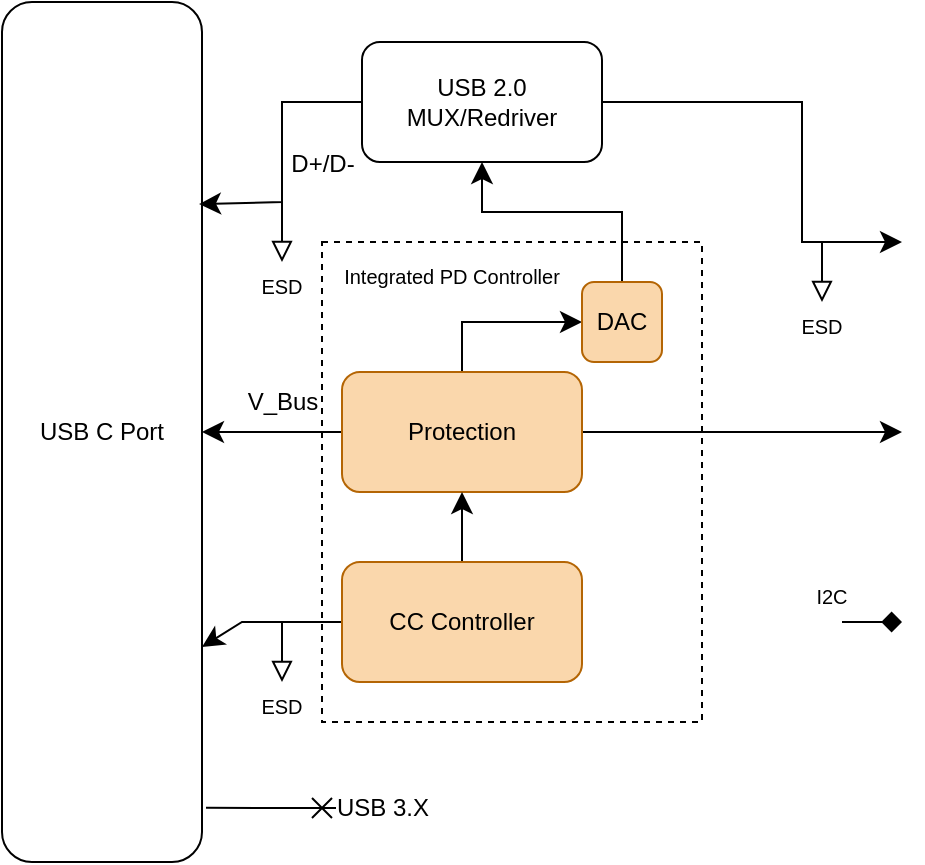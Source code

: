 <mxfile version="24.4.0" type="device">
  <diagram name="Seite-1" id="w2n9hVFDd_Ky86ZuLnBp">
    <mxGraphModel dx="546" dy="506" grid="1" gridSize="10" guides="1" tooltips="1" connect="1" arrows="1" fold="1" page="1" pageScale="1" pageWidth="827" pageHeight="1169" math="0" shadow="0">
      <root>
        <mxCell id="0" />
        <mxCell id="1" parent="0" />
        <mxCell id="KFqctfKkBjUBF4naZkuh-1" value="USB C Port" style="rounded=1;whiteSpace=wrap;html=1;" vertex="1" parent="1">
          <mxGeometry x="40" y="90" width="100" height="430" as="geometry" />
        </mxCell>
        <mxCell id="KFqctfKkBjUBF4naZkuh-10" value="D+/D-" style="edgeStyle=none;curved=0;rounded=0;orthogonalLoop=1;jettySize=auto;html=1;entryX=0.985;entryY=0.235;entryDx=0;entryDy=0;fontSize=12;startSize=8;endSize=8;exitX=0;exitY=0.5;exitDx=0;exitDy=0;entryPerimeter=0;" edge="1" parent="1" source="KFqctfKkBjUBF4naZkuh-2" target="KFqctfKkBjUBF4naZkuh-1">
          <mxGeometry x="0.071" y="20" relative="1" as="geometry">
            <Array as="points">
              <mxPoint x="180" y="140" />
              <mxPoint x="180" y="190" />
            </Array>
            <mxPoint as="offset" />
          </mxGeometry>
        </mxCell>
        <mxCell id="KFqctfKkBjUBF4naZkuh-28" style="edgeStyle=none;curved=0;rounded=0;orthogonalLoop=1;jettySize=auto;html=1;fontSize=12;startSize=8;endSize=8;" edge="1" parent="1" source="KFqctfKkBjUBF4naZkuh-2">
          <mxGeometry relative="1" as="geometry">
            <mxPoint x="490.0" y="210" as="targetPoint" />
            <Array as="points">
              <mxPoint x="440" y="140" />
              <mxPoint x="440" y="210" />
            </Array>
          </mxGeometry>
        </mxCell>
        <mxCell id="KFqctfKkBjUBF4naZkuh-2" value="USB 2.0 MUX/Redriver" style="rounded=1;whiteSpace=wrap;html=1;" vertex="1" parent="1">
          <mxGeometry x="220" y="110" width="120" height="60" as="geometry" />
        </mxCell>
        <mxCell id="KFqctfKkBjUBF4naZkuh-13" style="edgeStyle=none;curved=1;rounded=0;orthogonalLoop=1;jettySize=auto;html=1;fontSize=12;startSize=8;endSize=8;" edge="1" parent="1" source="KFqctfKkBjUBF4naZkuh-4" target="KFqctfKkBjUBF4naZkuh-1">
          <mxGeometry relative="1" as="geometry" />
        </mxCell>
        <mxCell id="KFqctfKkBjUBF4naZkuh-15" value="V_Bus" style="edgeLabel;html=1;align=center;verticalAlign=middle;resizable=0;points=[];fontSize=12;" vertex="1" connectable="0" parent="KFqctfKkBjUBF4naZkuh-13">
          <mxGeometry x="-0.15" y="3" relative="1" as="geometry">
            <mxPoint y="-18" as="offset" />
          </mxGeometry>
        </mxCell>
        <mxCell id="KFqctfKkBjUBF4naZkuh-24" style="edgeStyle=none;curved=0;rounded=0;orthogonalLoop=1;jettySize=auto;html=1;fontSize=12;startSize=8;endSize=8;" edge="1" parent="1" source="KFqctfKkBjUBF4naZkuh-4" target="KFqctfKkBjUBF4naZkuh-6">
          <mxGeometry relative="1" as="geometry">
            <Array as="points">
              <mxPoint x="270" y="250" />
            </Array>
          </mxGeometry>
        </mxCell>
        <mxCell id="KFqctfKkBjUBF4naZkuh-29" style="edgeStyle=none;curved=1;rounded=0;orthogonalLoop=1;jettySize=auto;html=1;fontSize=12;startSize=8;endSize=8;" edge="1" parent="1" source="KFqctfKkBjUBF4naZkuh-4">
          <mxGeometry relative="1" as="geometry">
            <mxPoint x="490.0" y="305" as="targetPoint" />
          </mxGeometry>
        </mxCell>
        <mxCell id="KFqctfKkBjUBF4naZkuh-4" value="Protection" style="rounded=1;whiteSpace=wrap;html=1;fillColor=#fad7ac;strokeColor=#b46504;" vertex="1" parent="1">
          <mxGeometry x="210" y="275" width="120" height="60" as="geometry" />
        </mxCell>
        <mxCell id="KFqctfKkBjUBF4naZkuh-19" style="edgeStyle=none;curved=0;rounded=0;orthogonalLoop=1;jettySize=auto;html=1;fontSize=12;startSize=8;endSize=8;entryX=1;entryY=0.75;entryDx=0;entryDy=0;" edge="1" parent="1" source="KFqctfKkBjUBF4naZkuh-5" target="KFqctfKkBjUBF4naZkuh-1">
          <mxGeometry relative="1" as="geometry">
            <mxPoint x="170" y="400" as="targetPoint" />
            <Array as="points">
              <mxPoint x="160" y="400" />
            </Array>
          </mxGeometry>
        </mxCell>
        <mxCell id="KFqctfKkBjUBF4naZkuh-27" style="edgeStyle=none;curved=1;rounded=0;orthogonalLoop=1;jettySize=auto;html=1;fontSize=12;startSize=8;endSize=8;" edge="1" parent="1" source="KFqctfKkBjUBF4naZkuh-5" target="KFqctfKkBjUBF4naZkuh-4">
          <mxGeometry relative="1" as="geometry" />
        </mxCell>
        <mxCell id="KFqctfKkBjUBF4naZkuh-5" value="CC Controller" style="rounded=1;whiteSpace=wrap;html=1;fillColor=#fad7ac;strokeColor=#b46504;" vertex="1" parent="1">
          <mxGeometry x="210" y="370" width="120" height="60" as="geometry" />
        </mxCell>
        <mxCell id="KFqctfKkBjUBF4naZkuh-25" style="edgeStyle=none;curved=0;rounded=0;orthogonalLoop=1;jettySize=auto;html=1;fontSize=12;startSize=8;endSize=8;exitX=0.5;exitY=0;exitDx=0;exitDy=0;entryX=0.5;entryY=1;entryDx=0;entryDy=0;" edge="1" parent="1" target="KFqctfKkBjUBF4naZkuh-2">
          <mxGeometry relative="1" as="geometry">
            <mxPoint x="350" y="245" as="sourcePoint" />
            <mxPoint x="280" y="185" as="targetPoint" />
            <Array as="points">
              <mxPoint x="350" y="195" />
              <mxPoint x="280" y="195" />
            </Array>
          </mxGeometry>
        </mxCell>
        <mxCell id="KFqctfKkBjUBF4naZkuh-6" value="DAC" style="rounded=1;whiteSpace=wrap;html=1;fillColor=#fad7ac;strokeColor=#b46504;" vertex="1" parent="1">
          <mxGeometry x="330" y="230" width="40" height="40" as="geometry" />
        </mxCell>
        <mxCell id="KFqctfKkBjUBF4naZkuh-16" value="" style="endArrow=cross;html=1;rounded=0;fontSize=12;startSize=8;endSize=8;curved=1;exitX=1.02;exitY=0.937;exitDx=0;exitDy=0;exitPerimeter=0;endFill=0;" edge="1" parent="1" source="KFqctfKkBjUBF4naZkuh-1">
          <mxGeometry width="50" height="50" relative="1" as="geometry">
            <mxPoint x="340" y="330" as="sourcePoint" />
            <mxPoint x="210" y="493" as="targetPoint" />
          </mxGeometry>
        </mxCell>
        <mxCell id="KFqctfKkBjUBF4naZkuh-17" value="USB 3.X" style="edgeLabel;html=1;align=center;verticalAlign=middle;resizable=0;points=[];fontSize=12;" vertex="1" connectable="0" parent="KFqctfKkBjUBF4naZkuh-16">
          <mxGeometry x="-0.441" relative="1" as="geometry">
            <mxPoint x="69" as="offset" />
          </mxGeometry>
        </mxCell>
        <mxCell id="KFqctfKkBjUBF4naZkuh-20" value="" style="endArrow=block;html=1;rounded=0;fontSize=12;startSize=8;endSize=8;curved=1;endFill=0;" edge="1" parent="1">
          <mxGeometry width="50" height="50" relative="1" as="geometry">
            <mxPoint x="180" y="400" as="sourcePoint" />
            <mxPoint x="180" y="430" as="targetPoint" />
          </mxGeometry>
        </mxCell>
        <mxCell id="KFqctfKkBjUBF4naZkuh-21" value="&lt;font style=&quot;font-size: 10px;&quot;&gt;ESD&lt;/font&gt;" style="text;html=1;align=center;verticalAlign=middle;whiteSpace=wrap;rounded=0;fontSize=16;" vertex="1" parent="1">
          <mxGeometry x="160" y="430" width="40" height="20" as="geometry" />
        </mxCell>
        <mxCell id="KFqctfKkBjUBF4naZkuh-22" value="" style="endArrow=block;html=1;rounded=0;fontSize=12;startSize=8;endSize=8;curved=1;endFill=0;entryX=0.5;entryY=0;entryDx=0;entryDy=0;" edge="1" parent="1" target="KFqctfKkBjUBF4naZkuh-23">
          <mxGeometry width="50" height="50" relative="1" as="geometry">
            <mxPoint x="180" y="190" as="sourcePoint" />
            <mxPoint x="170" y="220" as="targetPoint" />
          </mxGeometry>
        </mxCell>
        <mxCell id="KFqctfKkBjUBF4naZkuh-23" value="&lt;font style=&quot;font-size: 10px;&quot;&gt;ESD&lt;/font&gt;" style="text;html=1;align=center;verticalAlign=middle;whiteSpace=wrap;rounded=0;fontSize=16;" vertex="1" parent="1">
          <mxGeometry x="160" y="220" width="40" height="20" as="geometry" />
        </mxCell>
        <mxCell id="KFqctfKkBjUBF4naZkuh-30" value="" style="endArrow=diamond;html=1;rounded=0;fontSize=12;startSize=8;endSize=8;curved=1;endFill=1;" edge="1" parent="1">
          <mxGeometry width="50" height="50" relative="1" as="geometry">
            <mxPoint x="460" y="400" as="sourcePoint" />
            <mxPoint x="490" y="400" as="targetPoint" />
          </mxGeometry>
        </mxCell>
        <mxCell id="KFqctfKkBjUBF4naZkuh-31" value="" style="endArrow=block;html=1;rounded=0;fontSize=12;startSize=8;endSize=8;curved=1;endFill=0;entryX=0.5;entryY=0;entryDx=0;entryDy=0;" edge="1" parent="1" target="KFqctfKkBjUBF4naZkuh-32">
          <mxGeometry width="50" height="50" relative="1" as="geometry">
            <mxPoint x="450" y="210" as="sourcePoint" />
            <mxPoint x="440" y="240" as="targetPoint" />
          </mxGeometry>
        </mxCell>
        <mxCell id="KFqctfKkBjUBF4naZkuh-32" value="&lt;font style=&quot;font-size: 10px;&quot;&gt;ESD&lt;/font&gt;" style="text;html=1;align=center;verticalAlign=middle;whiteSpace=wrap;rounded=0;fontSize=16;" vertex="1" parent="1">
          <mxGeometry x="430" y="240" width="40" height="20" as="geometry" />
        </mxCell>
        <mxCell id="KFqctfKkBjUBF4naZkuh-33" value="&lt;font style=&quot;font-size: 10px;&quot;&gt;I2C&lt;/font&gt;" style="text;html=1;align=center;verticalAlign=middle;whiteSpace=wrap;rounded=0;fontSize=16;" vertex="1" parent="1">
          <mxGeometry x="440" y="370" width="30" height="30" as="geometry" />
        </mxCell>
        <mxCell id="KFqctfKkBjUBF4naZkuh-34" value="" style="rounded=0;whiteSpace=wrap;html=1;fillColor=none;dashed=1;" vertex="1" parent="1">
          <mxGeometry x="200" y="210" width="190" height="240" as="geometry" />
        </mxCell>
        <mxCell id="KFqctfKkBjUBF4naZkuh-35" value="&lt;font style=&quot;font-size: 10px;&quot;&gt;Integrated PD Controller&lt;/font&gt;" style="text;html=1;align=center;verticalAlign=middle;whiteSpace=wrap;rounded=0;fontSize=16;" vertex="1" parent="1">
          <mxGeometry x="210" y="210" width="110" height="30" as="geometry" />
        </mxCell>
      </root>
    </mxGraphModel>
  </diagram>
</mxfile>
